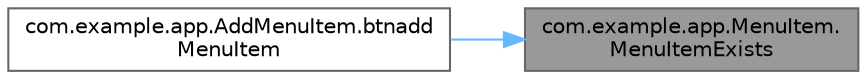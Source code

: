 digraph "com.example.app.MenuItem.MenuItemExists"
{
 // LATEX_PDF_SIZE
  bgcolor="transparent";
  edge [fontname=Helvetica,fontsize=10,labelfontname=Helvetica,labelfontsize=10];
  node [fontname=Helvetica,fontsize=10,shape=box,height=0.2,width=0.4];
  rankdir="RL";
  Node1 [id="Node000001",label="com.example.app.MenuItem.\lMenuItemExists",height=0.2,width=0.4,color="gray40", fillcolor="grey60", style="filled", fontcolor="black",tooltip=" "];
  Node1 -> Node2 [id="edge2_Node000001_Node000002",dir="back",color="steelblue1",style="solid",tooltip=" "];
  Node2 [id="Node000002",label="com.example.app.AddMenuItem.btnadd\lMenuItem",height=0.2,width=0.4,color="grey40", fillcolor="white", style="filled",URL="$classcom_1_1example_1_1app_1_1_add_menu_item.html#af7d22e686e05193bebfb7266d30932e9",tooltip=" "];
}
